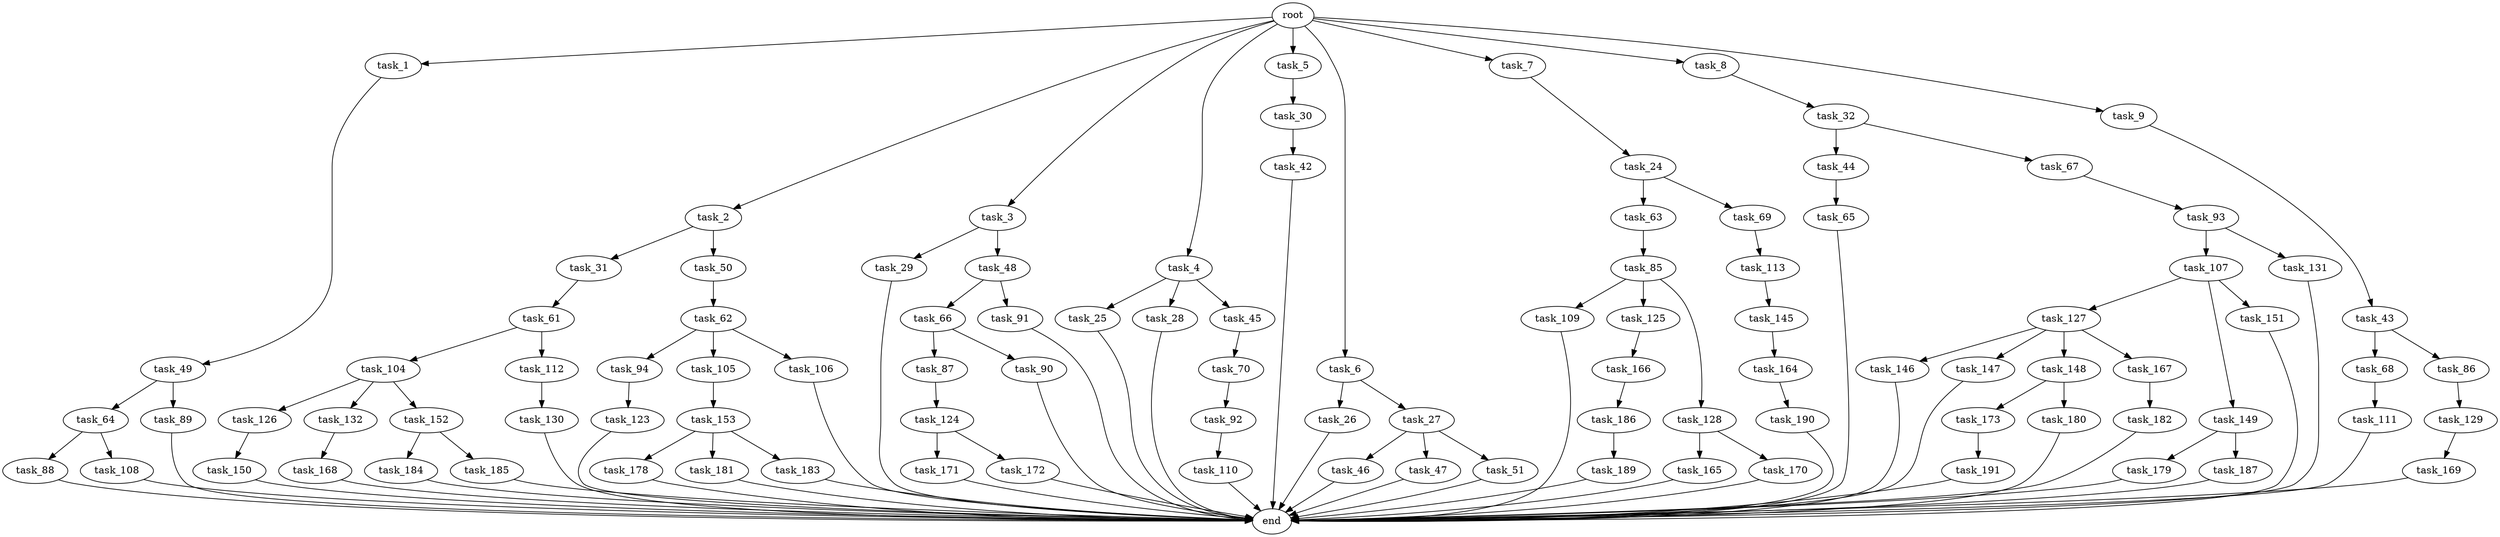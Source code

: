 digraph G {
  root [size="0.000000"];
  task_1 [size="1024.000000"];
  task_2 [size="1024.000000"];
  task_3 [size="1024.000000"];
  task_4 [size="1024.000000"];
  task_5 [size="1024.000000"];
  task_6 [size="1024.000000"];
  task_7 [size="1024.000000"];
  task_8 [size="1024.000000"];
  task_9 [size="1024.000000"];
  task_24 [size="420906795008.000000"];
  task_25 [size="420906795008.000000"];
  task_26 [size="214748364800.000000"];
  task_27 [size="214748364800.000000"];
  task_28 [size="420906795008.000000"];
  task_29 [size="214748364800.000000"];
  task_30 [size="34359738368.000000"];
  task_31 [size="695784701952.000000"];
  task_32 [size="137438953472.000000"];
  task_42 [size="214748364800.000000"];
  task_43 [size="214748364800.000000"];
  task_44 [size="77309411328.000000"];
  task_45 [size="420906795008.000000"];
  task_46 [size="549755813888.000000"];
  task_47 [size="549755813888.000000"];
  task_48 [size="214748364800.000000"];
  task_49 [size="858993459200.000000"];
  task_50 [size="695784701952.000000"];
  task_51 [size="549755813888.000000"];
  task_61 [size="858993459200.000000"];
  task_62 [size="34359738368.000000"];
  task_63 [size="214748364800.000000"];
  task_64 [size="858993459200.000000"];
  task_65 [size="77309411328.000000"];
  task_66 [size="420906795008.000000"];
  task_67 [size="77309411328.000000"];
  task_68 [size="420906795008.000000"];
  task_69 [size="214748364800.000000"];
  task_70 [size="77309411328.000000"];
  task_85 [size="309237645312.000000"];
  task_86 [size="420906795008.000000"];
  task_87 [size="77309411328.000000"];
  task_88 [size="137438953472.000000"];
  task_89 [size="858993459200.000000"];
  task_90 [size="77309411328.000000"];
  task_91 [size="420906795008.000000"];
  task_92 [size="77309411328.000000"];
  task_93 [size="214748364800.000000"];
  task_94 [size="695784701952.000000"];
  task_104 [size="858993459200.000000"];
  task_105 [size="695784701952.000000"];
  task_106 [size="695784701952.000000"];
  task_107 [size="858993459200.000000"];
  task_108 [size="137438953472.000000"];
  task_109 [size="420906795008.000000"];
  task_110 [size="695784701952.000000"];
  task_111 [size="214748364800.000000"];
  task_112 [size="858993459200.000000"];
  task_113 [size="309237645312.000000"];
  task_123 [size="34359738368.000000"];
  task_124 [size="420906795008.000000"];
  task_125 [size="420906795008.000000"];
  task_126 [size="77309411328.000000"];
  task_127 [size="214748364800.000000"];
  task_128 [size="420906795008.000000"];
  task_129 [size="858993459200.000000"];
  task_130 [size="695784701952.000000"];
  task_131 [size="858993459200.000000"];
  task_132 [size="77309411328.000000"];
  task_145 [size="214748364800.000000"];
  task_146 [size="309237645312.000000"];
  task_147 [size="309237645312.000000"];
  task_148 [size="309237645312.000000"];
  task_149 [size="214748364800.000000"];
  task_150 [size="420906795008.000000"];
  task_151 [size="214748364800.000000"];
  task_152 [size="77309411328.000000"];
  task_153 [size="695784701952.000000"];
  task_164 [size="695784701952.000000"];
  task_165 [size="34359738368.000000"];
  task_166 [size="77309411328.000000"];
  task_167 [size="309237645312.000000"];
  task_168 [size="858993459200.000000"];
  task_169 [size="214748364800.000000"];
  task_170 [size="34359738368.000000"];
  task_171 [size="420906795008.000000"];
  task_172 [size="420906795008.000000"];
  task_173 [size="549755813888.000000"];
  task_178 [size="420906795008.000000"];
  task_179 [size="695784701952.000000"];
  task_180 [size="549755813888.000000"];
  task_181 [size="420906795008.000000"];
  task_182 [size="549755813888.000000"];
  task_183 [size="420906795008.000000"];
  task_184 [size="137438953472.000000"];
  task_185 [size="137438953472.000000"];
  task_186 [size="309237645312.000000"];
  task_187 [size="695784701952.000000"];
  task_189 [size="214748364800.000000"];
  task_190 [size="309237645312.000000"];
  task_191 [size="34359738368.000000"];
  end [size="0.000000"];

  root -> task_1 [size="1.000000"];
  root -> task_2 [size="1.000000"];
  root -> task_3 [size="1.000000"];
  root -> task_4 [size="1.000000"];
  root -> task_5 [size="1.000000"];
  root -> task_6 [size="1.000000"];
  root -> task_7 [size="1.000000"];
  root -> task_8 [size="1.000000"];
  root -> task_9 [size="1.000000"];
  task_1 -> task_49 [size="838860800.000000"];
  task_2 -> task_31 [size="679477248.000000"];
  task_2 -> task_50 [size="679477248.000000"];
  task_3 -> task_29 [size="209715200.000000"];
  task_3 -> task_48 [size="209715200.000000"];
  task_4 -> task_25 [size="411041792.000000"];
  task_4 -> task_28 [size="411041792.000000"];
  task_4 -> task_45 [size="411041792.000000"];
  task_5 -> task_30 [size="33554432.000000"];
  task_6 -> task_26 [size="209715200.000000"];
  task_6 -> task_27 [size="209715200.000000"];
  task_7 -> task_24 [size="411041792.000000"];
  task_8 -> task_32 [size="134217728.000000"];
  task_9 -> task_43 [size="209715200.000000"];
  task_24 -> task_63 [size="209715200.000000"];
  task_24 -> task_69 [size="209715200.000000"];
  task_25 -> end [size="1.000000"];
  task_26 -> end [size="1.000000"];
  task_27 -> task_46 [size="536870912.000000"];
  task_27 -> task_47 [size="536870912.000000"];
  task_27 -> task_51 [size="536870912.000000"];
  task_28 -> end [size="1.000000"];
  task_29 -> end [size="1.000000"];
  task_30 -> task_42 [size="209715200.000000"];
  task_31 -> task_61 [size="838860800.000000"];
  task_32 -> task_44 [size="75497472.000000"];
  task_32 -> task_67 [size="75497472.000000"];
  task_42 -> end [size="1.000000"];
  task_43 -> task_68 [size="411041792.000000"];
  task_43 -> task_86 [size="411041792.000000"];
  task_44 -> task_65 [size="75497472.000000"];
  task_45 -> task_70 [size="75497472.000000"];
  task_46 -> end [size="1.000000"];
  task_47 -> end [size="1.000000"];
  task_48 -> task_66 [size="411041792.000000"];
  task_48 -> task_91 [size="411041792.000000"];
  task_49 -> task_64 [size="838860800.000000"];
  task_49 -> task_89 [size="838860800.000000"];
  task_50 -> task_62 [size="33554432.000000"];
  task_51 -> end [size="1.000000"];
  task_61 -> task_104 [size="838860800.000000"];
  task_61 -> task_112 [size="838860800.000000"];
  task_62 -> task_94 [size="679477248.000000"];
  task_62 -> task_105 [size="679477248.000000"];
  task_62 -> task_106 [size="679477248.000000"];
  task_63 -> task_85 [size="301989888.000000"];
  task_64 -> task_88 [size="134217728.000000"];
  task_64 -> task_108 [size="134217728.000000"];
  task_65 -> end [size="1.000000"];
  task_66 -> task_87 [size="75497472.000000"];
  task_66 -> task_90 [size="75497472.000000"];
  task_67 -> task_93 [size="209715200.000000"];
  task_68 -> task_111 [size="209715200.000000"];
  task_69 -> task_113 [size="301989888.000000"];
  task_70 -> task_92 [size="75497472.000000"];
  task_85 -> task_109 [size="411041792.000000"];
  task_85 -> task_125 [size="411041792.000000"];
  task_85 -> task_128 [size="411041792.000000"];
  task_86 -> task_129 [size="838860800.000000"];
  task_87 -> task_124 [size="411041792.000000"];
  task_88 -> end [size="1.000000"];
  task_89 -> end [size="1.000000"];
  task_90 -> end [size="1.000000"];
  task_91 -> end [size="1.000000"];
  task_92 -> task_110 [size="679477248.000000"];
  task_93 -> task_107 [size="838860800.000000"];
  task_93 -> task_131 [size="838860800.000000"];
  task_94 -> task_123 [size="33554432.000000"];
  task_104 -> task_126 [size="75497472.000000"];
  task_104 -> task_132 [size="75497472.000000"];
  task_104 -> task_152 [size="75497472.000000"];
  task_105 -> task_153 [size="679477248.000000"];
  task_106 -> end [size="1.000000"];
  task_107 -> task_127 [size="209715200.000000"];
  task_107 -> task_149 [size="209715200.000000"];
  task_107 -> task_151 [size="209715200.000000"];
  task_108 -> end [size="1.000000"];
  task_109 -> end [size="1.000000"];
  task_110 -> end [size="1.000000"];
  task_111 -> end [size="1.000000"];
  task_112 -> task_130 [size="679477248.000000"];
  task_113 -> task_145 [size="209715200.000000"];
  task_123 -> end [size="1.000000"];
  task_124 -> task_171 [size="411041792.000000"];
  task_124 -> task_172 [size="411041792.000000"];
  task_125 -> task_166 [size="75497472.000000"];
  task_126 -> task_150 [size="411041792.000000"];
  task_127 -> task_146 [size="301989888.000000"];
  task_127 -> task_147 [size="301989888.000000"];
  task_127 -> task_148 [size="301989888.000000"];
  task_127 -> task_167 [size="301989888.000000"];
  task_128 -> task_165 [size="33554432.000000"];
  task_128 -> task_170 [size="33554432.000000"];
  task_129 -> task_169 [size="209715200.000000"];
  task_130 -> end [size="1.000000"];
  task_131 -> end [size="1.000000"];
  task_132 -> task_168 [size="838860800.000000"];
  task_145 -> task_164 [size="679477248.000000"];
  task_146 -> end [size="1.000000"];
  task_147 -> end [size="1.000000"];
  task_148 -> task_173 [size="536870912.000000"];
  task_148 -> task_180 [size="536870912.000000"];
  task_149 -> task_179 [size="679477248.000000"];
  task_149 -> task_187 [size="679477248.000000"];
  task_150 -> end [size="1.000000"];
  task_151 -> end [size="1.000000"];
  task_152 -> task_184 [size="134217728.000000"];
  task_152 -> task_185 [size="134217728.000000"];
  task_153 -> task_178 [size="411041792.000000"];
  task_153 -> task_181 [size="411041792.000000"];
  task_153 -> task_183 [size="411041792.000000"];
  task_164 -> task_190 [size="301989888.000000"];
  task_165 -> end [size="1.000000"];
  task_166 -> task_186 [size="301989888.000000"];
  task_167 -> task_182 [size="536870912.000000"];
  task_168 -> end [size="1.000000"];
  task_169 -> end [size="1.000000"];
  task_170 -> end [size="1.000000"];
  task_171 -> end [size="1.000000"];
  task_172 -> end [size="1.000000"];
  task_173 -> task_191 [size="33554432.000000"];
  task_178 -> end [size="1.000000"];
  task_179 -> end [size="1.000000"];
  task_180 -> end [size="1.000000"];
  task_181 -> end [size="1.000000"];
  task_182 -> end [size="1.000000"];
  task_183 -> end [size="1.000000"];
  task_184 -> end [size="1.000000"];
  task_185 -> end [size="1.000000"];
  task_186 -> task_189 [size="209715200.000000"];
  task_187 -> end [size="1.000000"];
  task_189 -> end [size="1.000000"];
  task_190 -> end [size="1.000000"];
  task_191 -> end [size="1.000000"];
}
